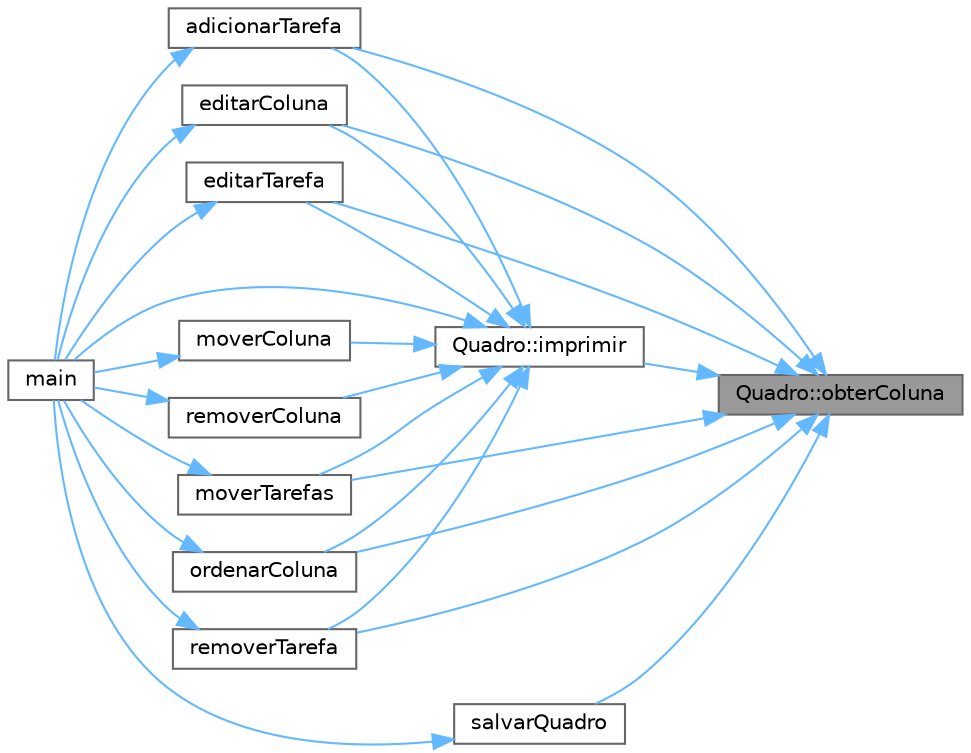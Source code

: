 digraph "Quadro::obterColuna"
{
 // INTERACTIVE_SVG=YES
 // LATEX_PDF_SIZE
  bgcolor="transparent";
  edge [fontname=Helvetica,fontsize=10,labelfontname=Helvetica,labelfontsize=10];
  node [fontname=Helvetica,fontsize=10,shape=box,height=0.2,width=0.4];
  rankdir="RL";
  Node1 [id="Node000001",label="Quadro::obterColuna",height=0.2,width=0.4,color="gray40", fillcolor="grey60", style="filled", fontcolor="black",tooltip="Obtém uma coluna do quadro pelo índice."];
  Node1 -> Node2 [id="edge27_Node000001_Node000002",dir="back",color="steelblue1",style="solid",tooltip=" "];
  Node2 [id="Node000002",label="adicionarTarefa",height=0.2,width=0.4,color="grey40", fillcolor="white", style="filled",URL="$df/d0a/main_8cpp.html#a0d931717ab3053bc49784e26575b01d6",tooltip="Adiciona uma nova tarefa a uma coluna no quadro KanBan."];
  Node2 -> Node3 [id="edge28_Node000002_Node000003",dir="back",color="steelblue1",style="solid",tooltip=" "];
  Node3 [id="Node000003",label="main",height=0.2,width=0.4,color="grey40", fillcolor="white", style="filled",URL="$df/d0a/main_8cpp.html#ae66f6b31b5ad750f1fe042a706a4e3d4",tooltip=" "];
  Node1 -> Node4 [id="edge29_Node000001_Node000004",dir="back",color="steelblue1",style="solid",tooltip=" "];
  Node4 [id="Node000004",label="editarColuna",height=0.2,width=0.4,color="grey40", fillcolor="white", style="filled",URL="$df/d0a/main_8cpp.html#a512a56ef22516c5454d0f925b16adcd6",tooltip="Edita uma coluna existente no quadro KanBan."];
  Node4 -> Node3 [id="edge30_Node000004_Node000003",dir="back",color="steelblue1",style="solid",tooltip=" "];
  Node1 -> Node5 [id="edge31_Node000001_Node000005",dir="back",color="steelblue1",style="solid",tooltip=" "];
  Node5 [id="Node000005",label="editarTarefa",height=0.2,width=0.4,color="grey40", fillcolor="white", style="filled",URL="$df/d0a/main_8cpp.html#ac8773e0e3b3c75454e680ff43c6fcd7f",tooltip="Edita uma tarefa existente no quadro KanBan."];
  Node5 -> Node3 [id="edge32_Node000005_Node000003",dir="back",color="steelblue1",style="solid",tooltip=" "];
  Node1 -> Node6 [id="edge33_Node000001_Node000006",dir="back",color="steelblue1",style="solid",tooltip=" "];
  Node6 [id="Node000006",label="Quadro::imprimir",height=0.2,width=0.4,color="grey40", fillcolor="white", style="filled",URL="$d1/d13/class_quadro.html#a1d27dcd2c84b1742c7ebd4cb0f82a704",tooltip="Imprime as informações do quadro."];
  Node6 -> Node2 [id="edge34_Node000006_Node000002",dir="back",color="steelblue1",style="solid",tooltip=" "];
  Node6 -> Node4 [id="edge35_Node000006_Node000004",dir="back",color="steelblue1",style="solid",tooltip=" "];
  Node6 -> Node5 [id="edge36_Node000006_Node000005",dir="back",color="steelblue1",style="solid",tooltip=" "];
  Node6 -> Node3 [id="edge37_Node000006_Node000003",dir="back",color="steelblue1",style="solid",tooltip=" "];
  Node6 -> Node7 [id="edge38_Node000006_Node000007",dir="back",color="steelblue1",style="solid",tooltip=" "];
  Node7 [id="Node000007",label="moverColuna",height=0.2,width=0.4,color="grey40", fillcolor="white", style="filled",URL="$df/d0a/main_8cpp.html#a23877ef139dcc4300c8f74067c517d27",tooltip="Move uma coluna de uma posição para outra no quadro KanBan."];
  Node7 -> Node3 [id="edge39_Node000007_Node000003",dir="back",color="steelblue1",style="solid",tooltip=" "];
  Node6 -> Node8 [id="edge40_Node000006_Node000008",dir="back",color="steelblue1",style="solid",tooltip=" "];
  Node8 [id="Node000008",label="moverTarefas",height=0.2,width=0.4,color="grey40", fillcolor="white", style="filled",URL="$df/d0a/main_8cpp.html#a2eddfb0aac0ba265acd5268ce3d8e919",tooltip="Move uma tarefa de uma coluna para outra no quadro KanBan."];
  Node8 -> Node3 [id="edge41_Node000008_Node000003",dir="back",color="steelblue1",style="solid",tooltip=" "];
  Node6 -> Node9 [id="edge42_Node000006_Node000009",dir="back",color="steelblue1",style="solid",tooltip=" "];
  Node9 [id="Node000009",label="ordenarColuna",height=0.2,width=0.4,color="grey40", fillcolor="white", style="filled",URL="$df/d0a/main_8cpp.html#ac91dd762f55fe21f3a2226d59abff942",tooltip="Ordena as tarefas por prioridade usando o algoritmo Bubble Sort."];
  Node9 -> Node3 [id="edge43_Node000009_Node000003",dir="back",color="steelblue1",style="solid",tooltip=" "];
  Node6 -> Node10 [id="edge44_Node000006_Node000010",dir="back",color="steelblue1",style="solid",tooltip=" "];
  Node10 [id="Node000010",label="removerColuna",height=0.2,width=0.4,color="grey40", fillcolor="white", style="filled",URL="$df/d0a/main_8cpp.html#aaa15a96063fb4377e5ac1d46a68321c0",tooltip="Remove uma coluna do quadro KanBan."];
  Node10 -> Node3 [id="edge45_Node000010_Node000003",dir="back",color="steelblue1",style="solid",tooltip=" "];
  Node6 -> Node11 [id="edge46_Node000006_Node000011",dir="back",color="steelblue1",style="solid",tooltip=" "];
  Node11 [id="Node000011",label="removerTarefa",height=0.2,width=0.4,color="grey40", fillcolor="white", style="filled",URL="$df/d0a/main_8cpp.html#aee02b44e62983f07d64c57db154c0467",tooltip="Remove uma tarefa de uma coluna no quadro KanBan."];
  Node11 -> Node3 [id="edge47_Node000011_Node000003",dir="back",color="steelblue1",style="solid",tooltip=" "];
  Node1 -> Node8 [id="edge48_Node000001_Node000008",dir="back",color="steelblue1",style="solid",tooltip=" "];
  Node1 -> Node9 [id="edge49_Node000001_Node000009",dir="back",color="steelblue1",style="solid",tooltip=" "];
  Node1 -> Node11 [id="edge50_Node000001_Node000011",dir="back",color="steelblue1",style="solid",tooltip=" "];
  Node1 -> Node12 [id="edge51_Node000001_Node000012",dir="back",color="steelblue1",style="solid",tooltip=" "];
  Node12 [id="Node000012",label="salvarQuadro",height=0.2,width=0.4,color="grey40", fillcolor="white", style="filled",URL="$df/d0a/main_8cpp.html#a3a0d238b444da51e7f04f65f8d390fd0",tooltip="Salva o quadro KanBan em um arquivo."];
  Node12 -> Node3 [id="edge52_Node000012_Node000003",dir="back",color="steelblue1",style="solid",tooltip=" "];
}
